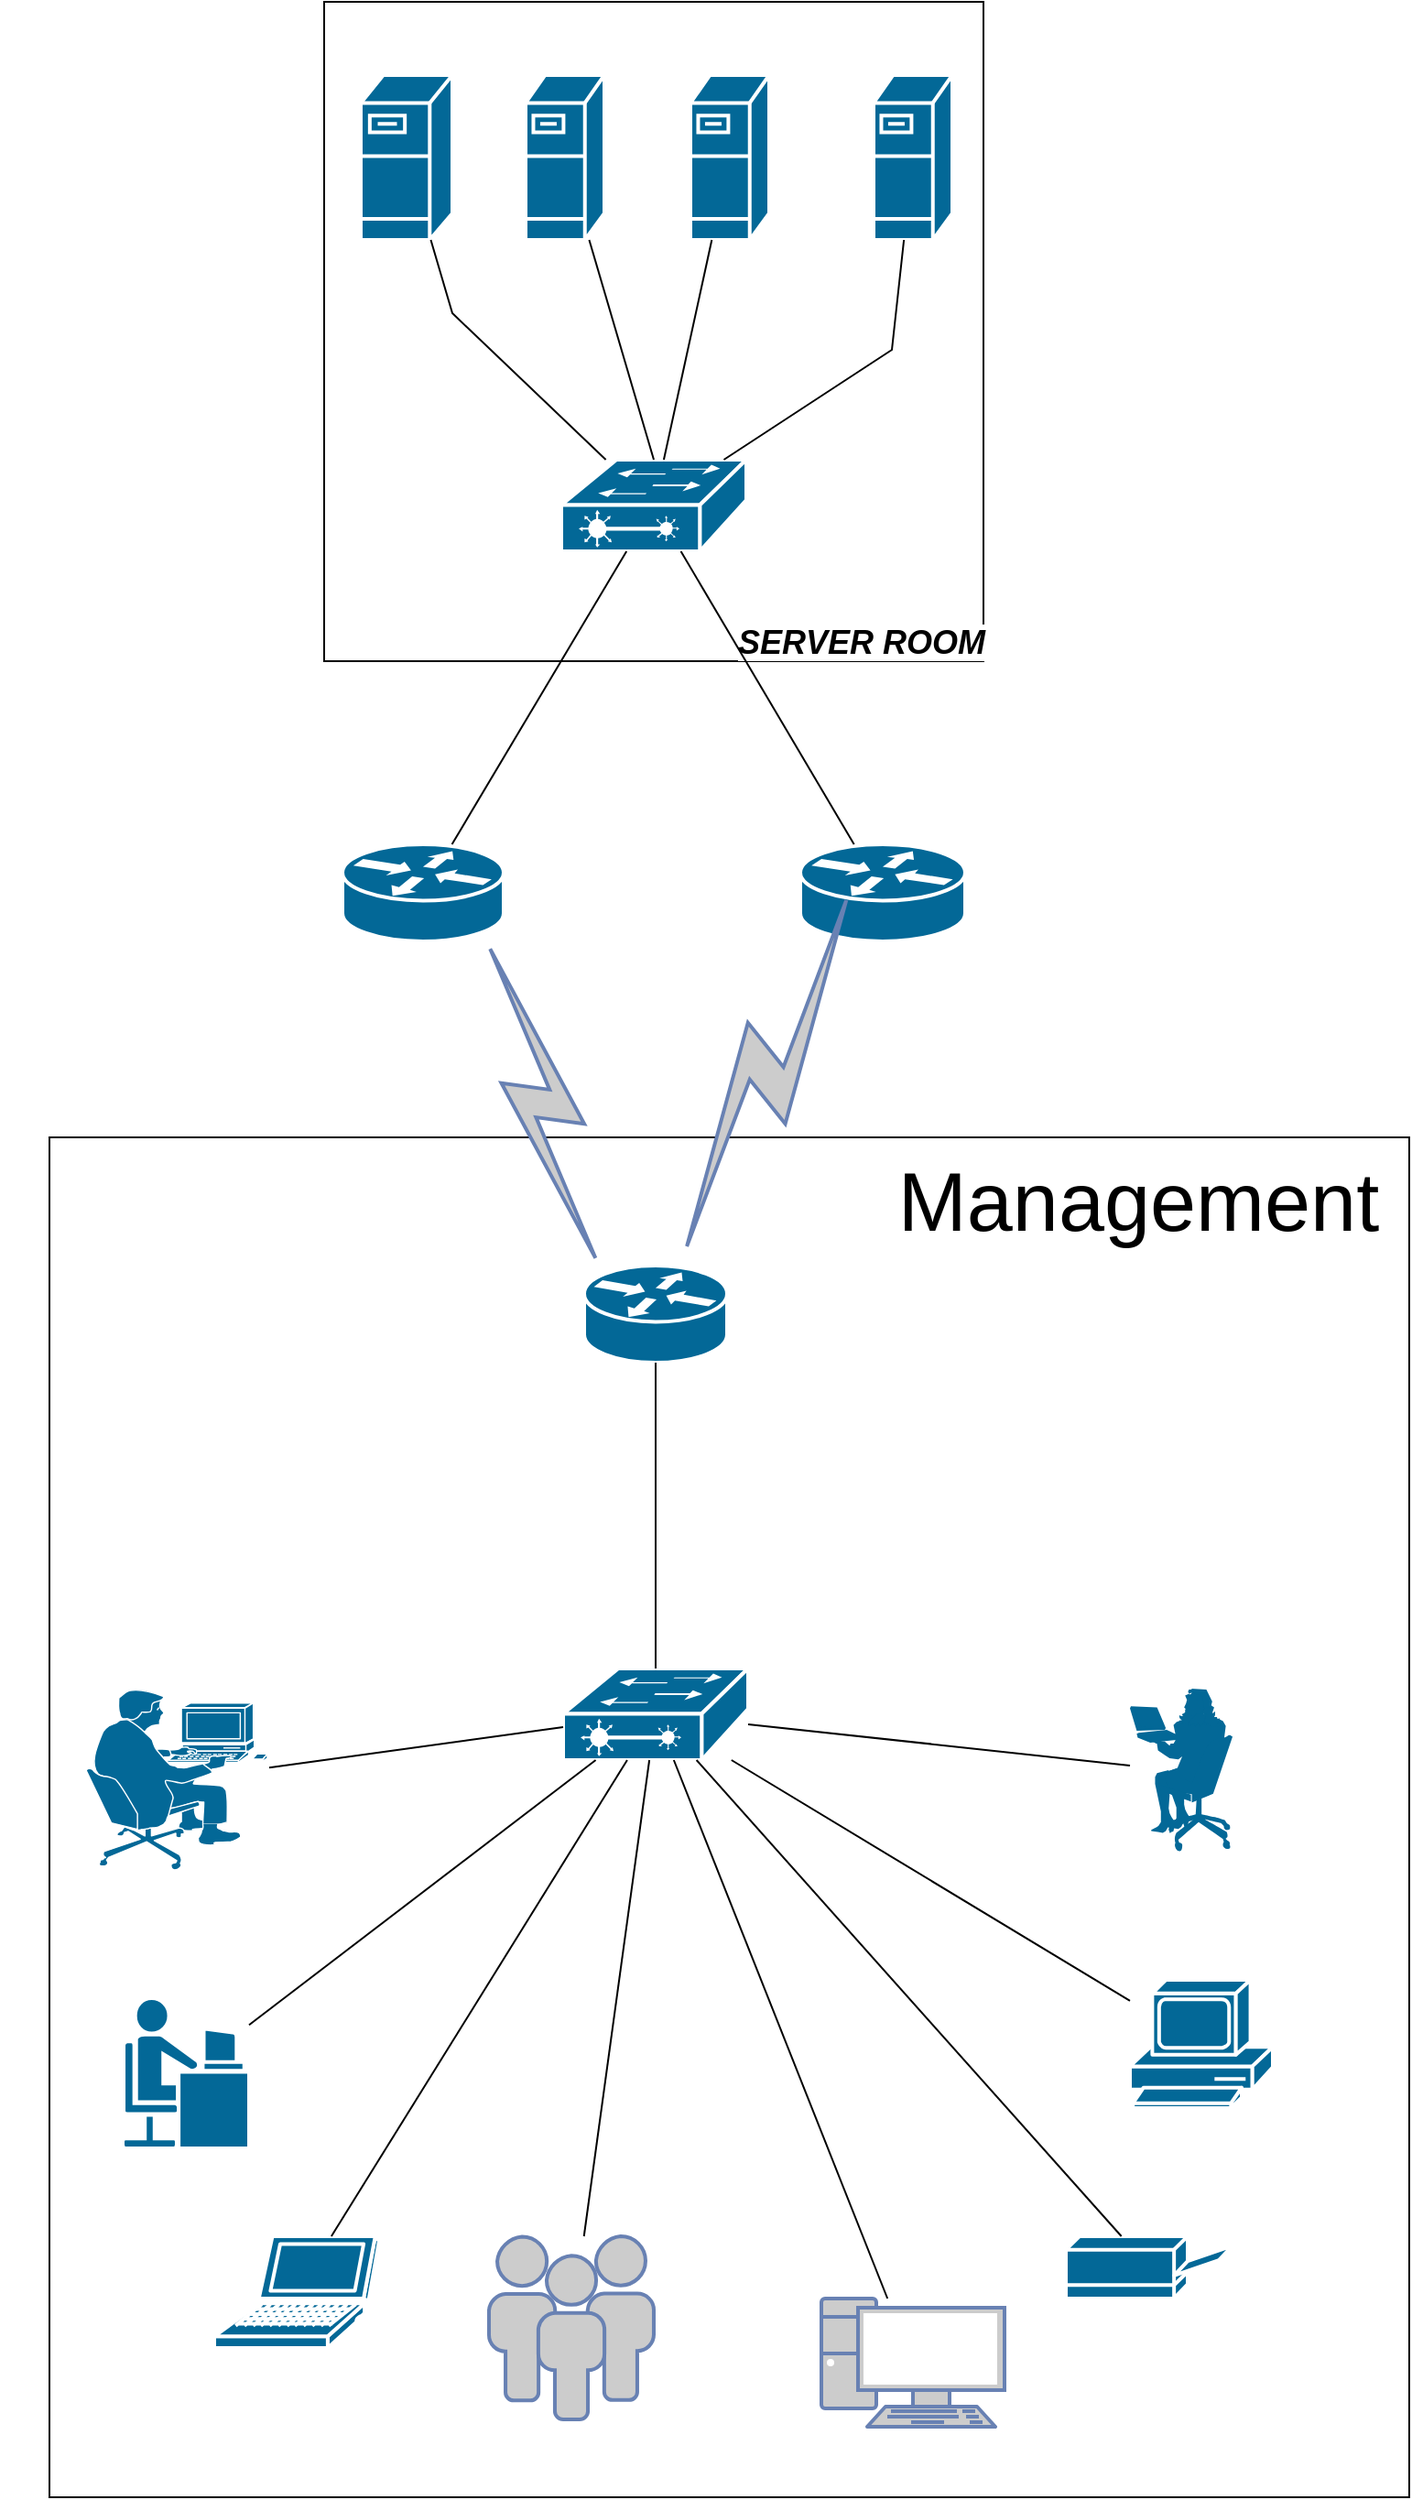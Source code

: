 <mxfile version="16.6.5" type="github">
  <diagram id="I0W5fS5LRaxKxFZAML5S" name="Page-1">
    <mxGraphModel dx="1102" dy="3338" grid="1" gridSize="10" guides="1" tooltips="1" connect="1" arrows="1" fold="1" page="1" pageScale="1" pageWidth="827" pageHeight="1169" math="0" shadow="0">
      <root>
        <mxCell id="0" />
        <mxCell id="1" parent="0" />
        <mxCell id="aA224XG_lAUqw9ENQd_d-1" value="" style="whiteSpace=wrap;html=1;aspect=fixed;fontStyle=3;labelBackgroundColor=#FFFFFF;" parent="1" vertex="1">
          <mxGeometry x="1340" y="-2090" width="360" height="360" as="geometry" />
        </mxCell>
        <mxCell id="aA224XG_lAUqw9ENQd_d-3" value="" style="shape=mxgraph.cisco.servers.fileserver;sketch=0;html=1;pointerEvents=1;dashed=0;fillColor=#036897;strokeColor=#ffffff;strokeWidth=2;verticalLabelPosition=bottom;verticalAlign=top;align=center;outlineConnect=0;" parent="1" vertex="1">
          <mxGeometry x="1360" y="-2050" width="50" height="90" as="geometry" />
        </mxCell>
        <mxCell id="aA224XG_lAUqw9ENQd_d-4" value="" style="shape=mxgraph.cisco.servers.fileserver;sketch=0;html=1;pointerEvents=1;dashed=0;fillColor=#036897;strokeColor=#ffffff;strokeWidth=2;verticalLabelPosition=bottom;verticalAlign=top;align=center;outlineConnect=0;" parent="1" vertex="1">
          <mxGeometry x="1450" y="-2050" width="43" height="90" as="geometry" />
        </mxCell>
        <mxCell id="aA224XG_lAUqw9ENQd_d-5" value="" style="shape=mxgraph.cisco.servers.fileserver;sketch=0;html=1;pointerEvents=1;dashed=0;fillColor=#036897;strokeColor=#ffffff;strokeWidth=2;verticalLabelPosition=bottom;verticalAlign=top;align=center;outlineConnect=0;" parent="1" vertex="1">
          <mxGeometry x="1540" y="-2050" width="43" height="90" as="geometry" />
        </mxCell>
        <mxCell id="aA224XG_lAUqw9ENQd_d-6" value="" style="shape=mxgraph.cisco.servers.fileserver;sketch=0;html=1;pointerEvents=1;dashed=0;fillColor=#036897;strokeColor=#ffffff;strokeWidth=2;verticalLabelPosition=bottom;verticalAlign=top;align=center;outlineConnect=0;" parent="1" vertex="1">
          <mxGeometry x="1640" y="-2050" width="43" height="90" as="geometry" />
        </mxCell>
        <mxCell id="aA224XG_lAUqw9ENQd_d-7" value="" style="shape=mxgraph.cisco.switches.layer_2_remote_switch;sketch=0;html=1;pointerEvents=1;dashed=0;fillColor=#036897;strokeColor=#ffffff;strokeWidth=2;verticalLabelPosition=bottom;verticalAlign=top;align=center;outlineConnect=0;" parent="1" vertex="1">
          <mxGeometry x="1469.5" y="-1840" width="101" height="50" as="geometry" />
        </mxCell>
        <mxCell id="aA224XG_lAUqw9ENQd_d-8" value="" style="endArrow=none;html=1;rounded=0;" parent="1" source="aA224XG_lAUqw9ENQd_d-3" target="aA224XG_lAUqw9ENQd_d-7" edge="1">
          <mxGeometry width="50" height="50" relative="1" as="geometry">
            <mxPoint x="1220" y="-1810" as="sourcePoint" />
            <mxPoint x="1260" y="-1860" as="targetPoint" />
            <Array as="points">
              <mxPoint x="1410" y="-1920" />
            </Array>
          </mxGeometry>
        </mxCell>
        <mxCell id="aA224XG_lAUqw9ENQd_d-9" value="" style="endArrow=none;html=1;rounded=0;exitX=0.5;exitY=0;exitDx=0;exitDy=0;exitPerimeter=0;" parent="1" source="aA224XG_lAUqw9ENQd_d-7" target="aA224XG_lAUqw9ENQd_d-4" edge="1">
          <mxGeometry width="50" height="50" relative="1" as="geometry">
            <mxPoint x="1480" y="-1880" as="sourcePoint" />
            <mxPoint x="1530" y="-1930" as="targetPoint" />
          </mxGeometry>
        </mxCell>
        <mxCell id="aA224XG_lAUqw9ENQd_d-11" value="" style="endArrow=none;html=1;rounded=0;" parent="1" source="aA224XG_lAUqw9ENQd_d-7" target="aA224XG_lAUqw9ENQd_d-5" edge="1">
          <mxGeometry width="50" height="50" relative="1" as="geometry">
            <mxPoint x="1570" y="-1870" as="sourcePoint" />
            <mxPoint x="1620" y="-1920" as="targetPoint" />
          </mxGeometry>
        </mxCell>
        <mxCell id="aA224XG_lAUqw9ENQd_d-12" value="" style="endArrow=none;html=1;rounded=0;" parent="1" source="aA224XG_lAUqw9ENQd_d-7" target="aA224XG_lAUqw9ENQd_d-6" edge="1">
          <mxGeometry width="50" height="50" relative="1" as="geometry">
            <mxPoint x="1620" y="-1860" as="sourcePoint" />
            <mxPoint x="1670" y="-1910" as="targetPoint" />
            <Array as="points">
              <mxPoint x="1650" y="-1900" />
            </Array>
          </mxGeometry>
        </mxCell>
        <mxCell id="aA224XG_lAUqw9ENQd_d-13" value="&lt;h3 style=&quot;font-size: 18px;&quot;&gt;&lt;b style=&quot;font-size: 18px;&quot;&gt;&lt;i style=&quot;background-color: rgb(255, 255, 255); font-size: 18px;&quot;&gt;SERVER ROOM&lt;/i&gt;&lt;/b&gt;&lt;/h3&gt;" style="text;html=1;strokeColor=none;fillColor=none;align=center;verticalAlign=middle;whiteSpace=wrap;rounded=0;fontSize=18;" parent="1" vertex="1">
          <mxGeometry x="1547" y="-1780" width="173" height="80" as="geometry" />
        </mxCell>
        <mxCell id="aA224XG_lAUqw9ENQd_d-14" value="" style="shape=mxgraph.cisco.routers.router;sketch=0;html=1;pointerEvents=1;dashed=0;fillColor=#036897;strokeColor=#ffffff;strokeWidth=2;verticalLabelPosition=bottom;verticalAlign=top;align=center;outlineConnect=0;labelBackgroundColor=#FFFFFF;" parent="1" vertex="1">
          <mxGeometry x="1350" y="-1630" width="88" height="53" as="geometry" />
        </mxCell>
        <mxCell id="aA224XG_lAUqw9ENQd_d-15" value="" style="shape=mxgraph.cisco.routers.router;sketch=0;html=1;pointerEvents=1;dashed=0;fillColor=#036897;strokeColor=#ffffff;strokeWidth=2;verticalLabelPosition=bottom;verticalAlign=top;align=center;outlineConnect=0;labelBackgroundColor=#FFFFFF;" parent="1" vertex="1">
          <mxGeometry x="1600" y="-1630" width="90" height="53" as="geometry" />
        </mxCell>
        <mxCell id="aA224XG_lAUqw9ENQd_d-22" value="" style="endArrow=none;html=1;rounded=0;" parent="1" source="aA224XG_lAUqw9ENQd_d-14" target="aA224XG_lAUqw9ENQd_d-7" edge="1">
          <mxGeometry width="50" height="50" relative="1" as="geometry">
            <mxPoint x="1420" y="-1690" as="sourcePoint" />
            <mxPoint x="1470" y="-1740" as="targetPoint" />
          </mxGeometry>
        </mxCell>
        <mxCell id="aA224XG_lAUqw9ENQd_d-23" value="" style="endArrow=none;html=1;rounded=0;" parent="1" source="aA224XG_lAUqw9ENQd_d-15" target="aA224XG_lAUqw9ENQd_d-7" edge="1">
          <mxGeometry width="50" height="50" relative="1" as="geometry">
            <mxPoint x="1590" y="-1670" as="sourcePoint" />
            <mxPoint x="1640" y="-1720" as="targetPoint" />
          </mxGeometry>
        </mxCell>
        <mxCell id="aA224XG_lAUqw9ENQd_d-26" value="" style="shape=mxgraph.cisco.switches.layer_2_remote_switch;sketch=0;html=1;pointerEvents=1;dashed=0;fillColor=#036897;strokeColor=#ffffff;strokeWidth=2;verticalLabelPosition=bottom;verticalAlign=top;align=center;outlineConnect=0;" parent="1" vertex="1">
          <mxGeometry x="1482" y="-1169" width="101" height="50" as="geometry" />
        </mxCell>
        <mxCell id="aA224XG_lAUqw9ENQd_d-32" value="" style="whiteSpace=wrap;html=1;aspect=fixed;labelBackgroundColor=#FFFFFF;" parent="1" vertex="1">
          <mxGeometry x="1190" y="-1470" width="742.5" height="742.5" as="geometry" />
        </mxCell>
        <mxCell id="aA224XG_lAUqw9ENQd_d-34" value="" style="shape=mxgraph.cisco.routers.router;sketch=0;html=1;pointerEvents=1;dashed=0;fillColor=#036897;strokeColor=#ffffff;strokeWidth=2;verticalLabelPosition=bottom;verticalAlign=top;align=center;outlineConnect=0;labelBackgroundColor=#FFFFFF;" parent="1" vertex="1">
          <mxGeometry x="1482" y="-1400" width="78" height="53" as="geometry" />
        </mxCell>
        <mxCell id="aA224XG_lAUqw9ENQd_d-38" value="" style="html=1;outlineConnect=0;fillColor=#CCCCCC;strokeColor=#6881B3;gradientColor=none;gradientDirection=north;strokeWidth=2;shape=mxgraph.networks.comm_link_edge;html=1;rounded=0;entryX=0.333;entryY=0.377;entryDx=0;entryDy=0;entryPerimeter=0;" parent="1" source="aA224XG_lAUqw9ENQd_d-34" target="aA224XG_lAUqw9ENQd_d-15" edge="1">
          <mxGeometry width="100" height="100" relative="1" as="geometry">
            <mxPoint x="1510" y="-1430" as="sourcePoint" />
            <mxPoint x="1610" y="-1530" as="targetPoint" />
          </mxGeometry>
        </mxCell>
        <mxCell id="aA224XG_lAUqw9ENQd_d-40" value="" style="html=1;outlineConnect=0;fillColor=#CCCCCC;strokeColor=#6881B3;gradientColor=none;gradientDirection=north;strokeWidth=2;shape=mxgraph.networks.comm_link_edge;html=1;rounded=0;exitX=0.12;exitY=0.1;exitDx=0;exitDy=0;exitPerimeter=0;entryX=0.88;entryY=0.9;entryDx=0;entryDy=0;entryPerimeter=0;" parent="1" source="aA224XG_lAUqw9ENQd_d-34" target="aA224XG_lAUqw9ENQd_d-14" edge="1">
          <mxGeometry width="100" height="100" relative="1" as="geometry">
            <mxPoint x="1201" y="-1190" as="sourcePoint" />
            <mxPoint x="1320" y="-1410" as="targetPoint" />
            <Array as="points">
              <mxPoint x="1181" y="-1320" />
            </Array>
          </mxGeometry>
        </mxCell>
        <mxCell id="aA224XG_lAUqw9ENQd_d-42" value="" style="shape=mxgraph.cisco.switches.layer_2_remote_switch;sketch=0;html=1;pointerEvents=1;dashed=0;fillColor=#036897;strokeColor=#ffffff;strokeWidth=2;verticalLabelPosition=bottom;verticalAlign=top;align=center;outlineConnect=0;labelBackgroundColor=#FFFFFF;" parent="1" vertex="1">
          <mxGeometry x="1470.5" y="-1180" width="101" height="50" as="geometry" />
        </mxCell>
        <mxCell id="aA224XG_lAUqw9ENQd_d-43" value="" style="endArrow=none;html=1;rounded=0;entryX=0.5;entryY=1;entryDx=0;entryDy=0;entryPerimeter=0;fontStyle=1;fontSize=45;" parent="1" source="aA224XG_lAUqw9ENQd_d-42" target="aA224XG_lAUqw9ENQd_d-34" edge="1">
          <mxGeometry width="50" height="50" relative="1" as="geometry">
            <mxPoint x="1530" y="-1240" as="sourcePoint" />
            <mxPoint x="1580" y="-1290" as="targetPoint" />
          </mxGeometry>
        </mxCell>
        <mxCell id="aA224XG_lAUqw9ENQd_d-44" value="" style="shape=mxgraph.cisco.people.pc_man;sketch=0;html=1;pointerEvents=1;dashed=0;fillColor=#036897;strokeColor=#ffffff;strokeWidth=2;verticalLabelPosition=bottom;verticalAlign=top;align=center;outlineConnect=0;labelBackgroundColor=#FFFFFF;fontSize=45;" parent="1" vertex="1">
          <mxGeometry x="1210" y="-1169" width="100" height="100" as="geometry" />
        </mxCell>
        <mxCell id="aA224XG_lAUqw9ENQd_d-46" value="" style="shape=mxgraph.cisco.people.androgenous_person;sketch=0;html=1;pointerEvents=1;dashed=0;fillColor=#036897;strokeColor=#ffffff;strokeWidth=2;verticalLabelPosition=bottom;verticalAlign=top;align=center;outlineConnect=0;labelBackgroundColor=#FFFFFF;fontSize=45;" parent="1" vertex="1">
          <mxGeometry x="1230" y="-1000" width="69" height="82" as="geometry" />
        </mxCell>
        <mxCell id="aA224XG_lAUqw9ENQd_d-47" value="" style="shape=mxgraph.cisco.people.sitting_woman;sketch=0;html=1;pointerEvents=1;dashed=0;fillColor=#036897;strokeColor=#ffffff;strokeWidth=2;verticalLabelPosition=bottom;verticalAlign=top;align=center;outlineConnect=0;labelBackgroundColor=#FFFFFF;fontSize=45;" parent="1" vertex="1">
          <mxGeometry x="1780" y="-1169" width="56" height="90" as="geometry" />
        </mxCell>
        <mxCell id="aA224XG_lAUqw9ENQd_d-48" value="" style="shape=mxgraph.cisco.computers_and_peripherals.pc;sketch=0;html=1;pointerEvents=1;dashed=0;fillColor=#036897;strokeColor=#ffffff;strokeWidth=2;verticalLabelPosition=bottom;verticalAlign=top;align=center;outlineConnect=0;labelBackgroundColor=#FFFFFF;fontSize=45;" parent="1" vertex="1">
          <mxGeometry x="1780" y="-1010" width="78" height="70" as="geometry" />
        </mxCell>
        <mxCell id="aA224XG_lAUqw9ENQd_d-49" value="" style="shape=mxgraph.cisco.computers_and_peripherals.printer;sketch=0;html=1;pointerEvents=1;dashed=0;fillColor=#036897;strokeColor=#ffffff;strokeWidth=2;verticalLabelPosition=bottom;verticalAlign=top;align=center;outlineConnect=0;labelBackgroundColor=#FFFFFF;fontSize=45;" parent="1" vertex="1">
          <mxGeometry x="1745" y="-870" width="91" height="34" as="geometry" />
        </mxCell>
        <mxCell id="aA224XG_lAUqw9ENQd_d-50" value="" style="shape=mxgraph.cisco.computers_and_peripherals.laptop;sketch=0;html=1;pointerEvents=1;dashed=0;fillColor=#036897;strokeColor=#ffffff;strokeWidth=2;verticalLabelPosition=bottom;verticalAlign=top;align=center;outlineConnect=0;labelBackgroundColor=#FFFFFF;fontSize=45;" parent="1" vertex="1">
          <mxGeometry x="1280" y="-870" width="90" height="61" as="geometry" />
        </mxCell>
        <mxCell id="aA224XG_lAUqw9ENQd_d-51" value="" style="fontColor=#0066CC;verticalAlign=top;verticalLabelPosition=bottom;labelPosition=center;align=center;html=1;outlineConnect=0;fillColor=#CCCCCC;strokeColor=#6881B3;gradientColor=none;gradientDirection=north;strokeWidth=2;shape=mxgraph.networks.pc;labelBackgroundColor=#FFFFFF;fontSize=45;" parent="1" vertex="1">
          <mxGeometry x="1611.5" y="-836" width="100" height="70" as="geometry" />
        </mxCell>
        <mxCell id="aA224XG_lAUqw9ENQd_d-52" value="" style="fontColor=#0066CC;verticalAlign=top;verticalLabelPosition=bottom;labelPosition=center;align=center;html=1;outlineConnect=0;fillColor=#CCCCCC;strokeColor=#6881B3;gradientColor=none;gradientDirection=north;strokeWidth=2;shape=mxgraph.networks.users;labelBackgroundColor=#FFFFFF;fontSize=45;" parent="1" vertex="1">
          <mxGeometry x="1430" y="-870" width="90" height="100" as="geometry" />
        </mxCell>
        <mxCell id="aA224XG_lAUqw9ENQd_d-53" value="" style="endArrow=none;html=1;rounded=0;fontSize=45;" parent="1" source="aA224XG_lAUqw9ENQd_d-48" target="aA224XG_lAUqw9ENQd_d-42" edge="1">
          <mxGeometry width="50" height="50" relative="1" as="geometry">
            <mxPoint x="1750" y="-950" as="sourcePoint" />
            <mxPoint x="1800" y="-1000" as="targetPoint" />
          </mxGeometry>
        </mxCell>
        <mxCell id="aA224XG_lAUqw9ENQd_d-54" value="" style="endArrow=none;html=1;rounded=0;fontSize=45;" parent="1" source="aA224XG_lAUqw9ENQd_d-44" target="aA224XG_lAUqw9ENQd_d-42" edge="1">
          <mxGeometry width="50" height="50" relative="1" as="geometry">
            <mxPoint x="1370" y="-1110" as="sourcePoint" />
            <mxPoint x="1420" y="-1160" as="targetPoint" />
          </mxGeometry>
        </mxCell>
        <mxCell id="aA224XG_lAUqw9ENQd_d-55" value="" style="endArrow=none;html=1;rounded=0;fontSize=45;" parent="1" source="aA224XG_lAUqw9ENQd_d-46" target="aA224XG_lAUqw9ENQd_d-42" edge="1">
          <mxGeometry width="50" height="50" relative="1" as="geometry">
            <mxPoint x="1390" y="-980" as="sourcePoint" />
            <mxPoint x="1440" y="-1030" as="targetPoint" />
          </mxGeometry>
        </mxCell>
        <mxCell id="aA224XG_lAUqw9ENQd_d-56" value="" style="endArrow=none;html=1;rounded=0;fontSize=45;" parent="1" source="aA224XG_lAUqw9ENQd_d-50" target="aA224XG_lAUqw9ENQd_d-42" edge="1">
          <mxGeometry width="50" height="50" relative="1" as="geometry">
            <mxPoint x="1430" y="-980" as="sourcePoint" />
            <mxPoint x="1480" y="-1030" as="targetPoint" />
          </mxGeometry>
        </mxCell>
        <mxCell id="aA224XG_lAUqw9ENQd_d-57" value="" style="endArrow=none;html=1;rounded=0;fontSize=45;" parent="1" source="aA224XG_lAUqw9ENQd_d-52" target="aA224XG_lAUqw9ENQd_d-42" edge="1">
          <mxGeometry width="50" height="50" relative="1" as="geometry">
            <mxPoint x="1510" y="-960" as="sourcePoint" />
            <mxPoint x="1560" y="-1010" as="targetPoint" />
          </mxGeometry>
        </mxCell>
        <mxCell id="aA224XG_lAUqw9ENQd_d-58" value="" style="endArrow=none;html=1;rounded=0;fontSize=45;" parent="1" source="aA224XG_lAUqw9ENQd_d-51" target="aA224XG_lAUqw9ENQd_d-42" edge="1">
          <mxGeometry width="50" height="50" relative="1" as="geometry">
            <mxPoint x="1650" y="-980" as="sourcePoint" />
            <mxPoint x="1700" y="-1030" as="targetPoint" />
          </mxGeometry>
        </mxCell>
        <mxCell id="aA224XG_lAUqw9ENQd_d-59" value="" style="endArrow=none;html=1;rounded=0;fontSize=45;" parent="1" source="aA224XG_lAUqw9ENQd_d-49" target="aA224XG_lAUqw9ENQd_d-42" edge="1">
          <mxGeometry width="50" height="50" relative="1" as="geometry">
            <mxPoint x="1610" y="-1050" as="sourcePoint" />
            <mxPoint x="1660" y="-1100" as="targetPoint" />
          </mxGeometry>
        </mxCell>
        <mxCell id="aA224XG_lAUqw9ENQd_d-60" value="" style="endArrow=none;html=1;rounded=0;fontSize=45;" parent="1" source="aA224XG_lAUqw9ENQd_d-47" target="aA224XG_lAUqw9ENQd_d-42" edge="1">
          <mxGeometry width="50" height="50" relative="1" as="geometry">
            <mxPoint x="1670" y="-1030" as="sourcePoint" />
            <mxPoint x="1720" y="-1080" as="targetPoint" />
          </mxGeometry>
        </mxCell>
        <mxCell id="aA224XG_lAUqw9ENQd_d-62" value="Management&amp;nbsp;" style="text;html=1;strokeColor=none;fillColor=none;align=center;verticalAlign=middle;whiteSpace=wrap;rounded=0;labelBackgroundColor=#FFFFFF;fontSize=45;" parent="1" vertex="1">
          <mxGeometry x="1760.5" y="-1450" width="60" height="30" as="geometry" />
        </mxCell>
      </root>
    </mxGraphModel>
  </diagram>
</mxfile>
